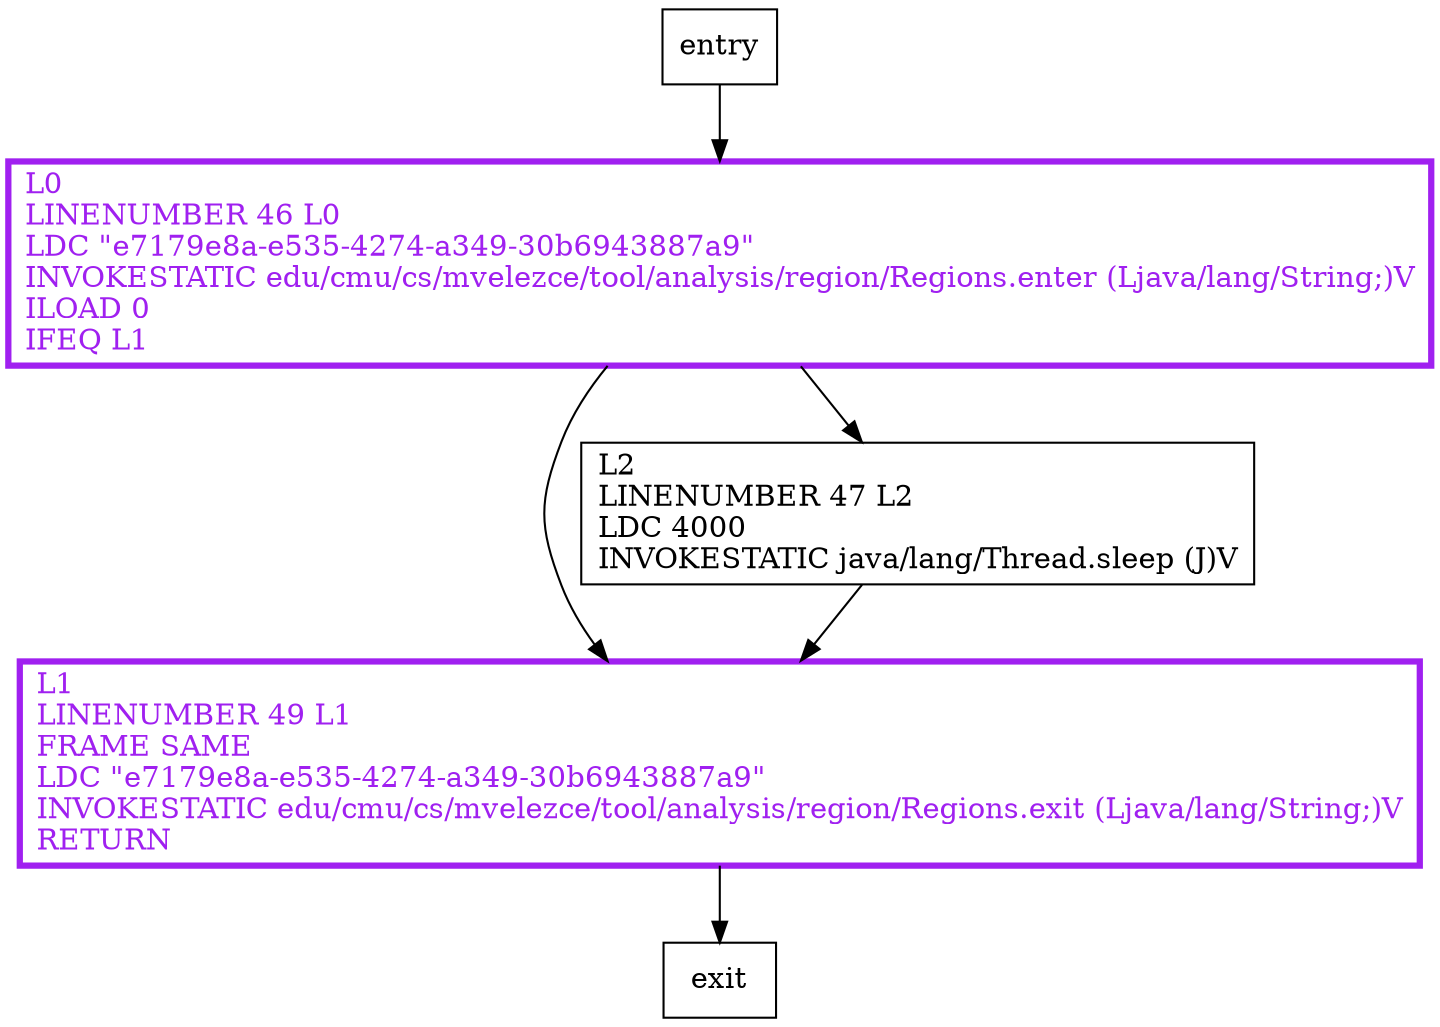digraph moo {
node [shape=record];
23218037 [label="L0\lLINENUMBER 46 L0\lLDC \"e7179e8a-e535-4274-a349-30b6943887a9\"\lINVOKESTATIC edu/cmu/cs/mvelezce/tool/analysis/region/Regions.enter (Ljava/lang/String;)V\lILOAD 0\lIFEQ L1\l"];
511646132 [label="L1\lLINENUMBER 49 L1\lFRAME SAME\lLDC \"e7179e8a-e535-4274-a349-30b6943887a9\"\lINVOKESTATIC edu/cmu/cs/mvelezce/tool/analysis/region/Regions.exit (Ljava/lang/String;)V\lRETURN\l"];
593185976 [label="L2\lLINENUMBER 47 L2\lLDC 4000\lINVOKESTATIC java/lang/Thread.sleep (J)V\l"];
entry;
exit;
entry -> 23218037;
23218037 -> 511646132;
23218037 -> 593185976;
511646132 -> exit;
593185976 -> 511646132;
23218037[fontcolor="purple", penwidth=3, color="purple"];
511646132[fontcolor="purple", penwidth=3, color="purple"];
}
